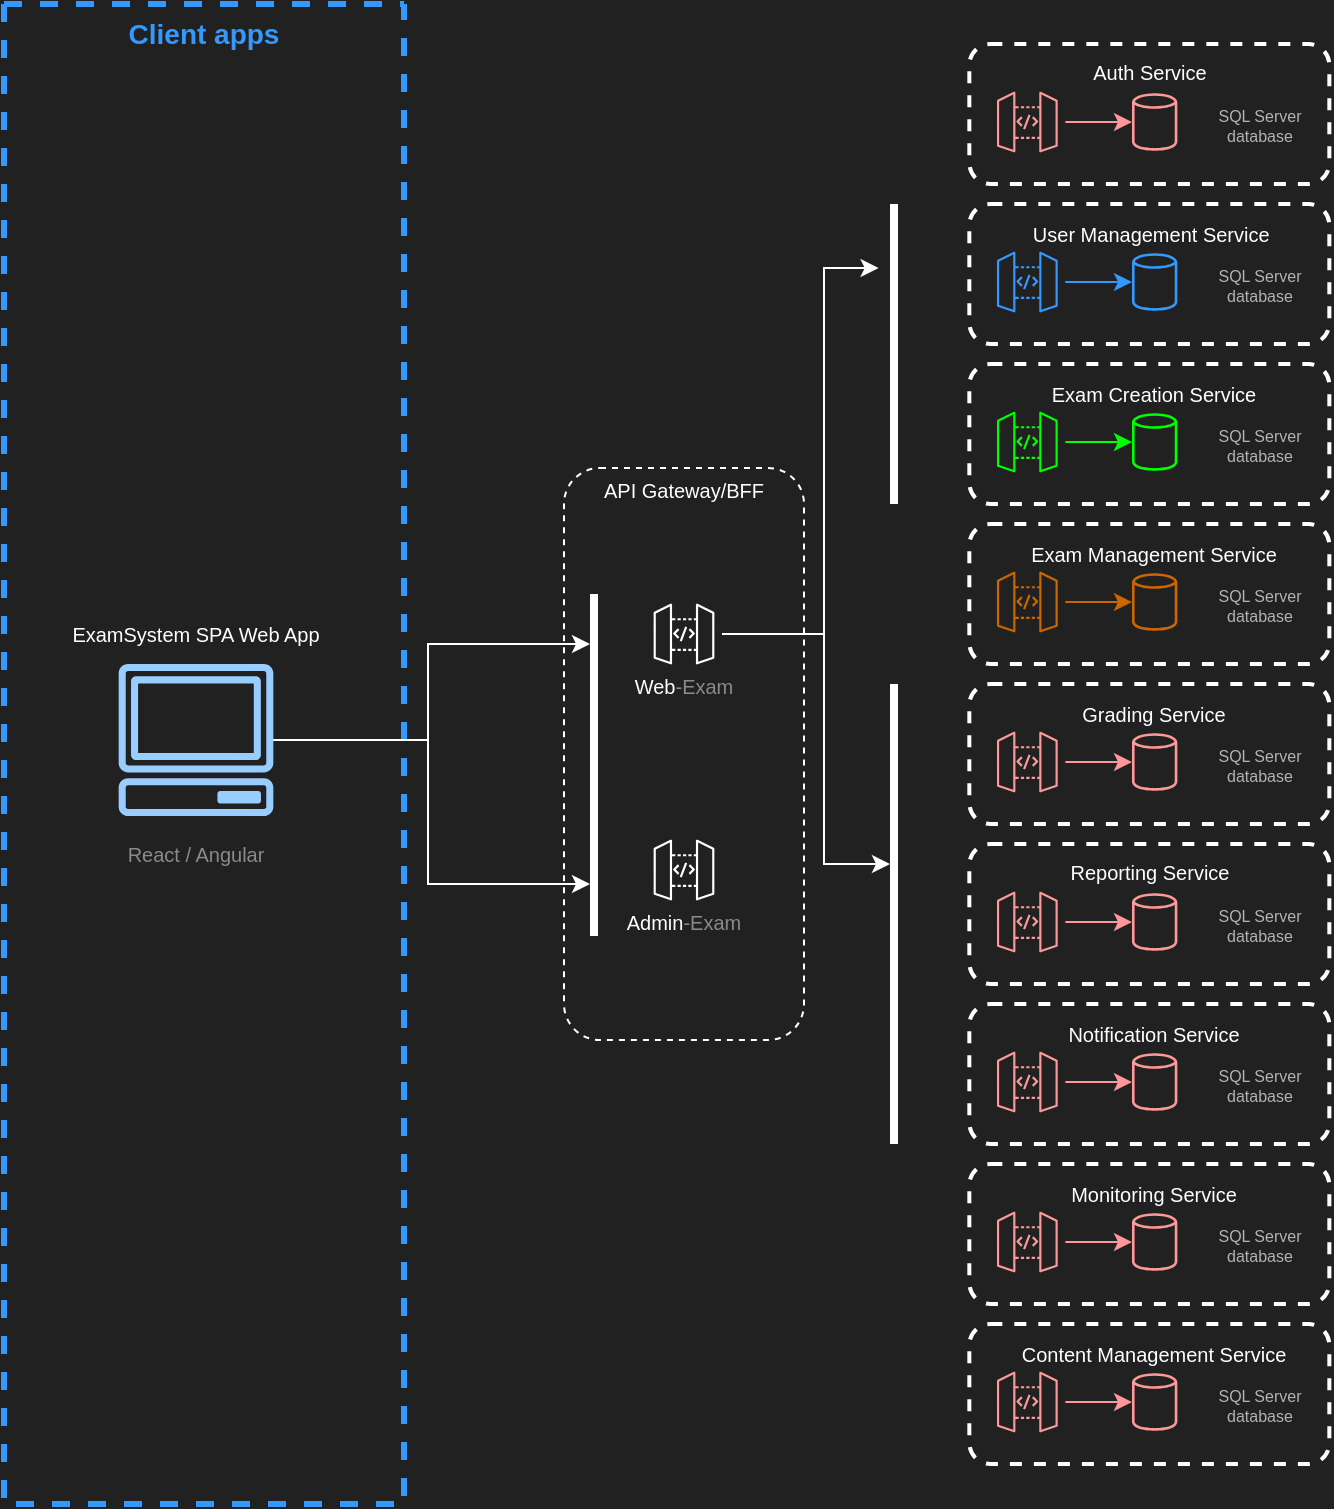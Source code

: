 <mxfile version="24.7.16">
  <diagram name="Página-1" id="XeOe8NWcu0kiPKFnsV3s">
    <mxGraphModel dx="819" dy="1591" grid="1" gridSize="10" guides="1" tooltips="1" connect="1" arrows="1" fold="1" page="1" pageScale="1" pageWidth="827" pageHeight="1169" background="#212121" math="0" shadow="0">
      <root>
        <mxCell id="0" />
        <mxCell id="1" parent="0" />
        <mxCell id="Vj6AmxVf0trEwSzTgeyn-104" value="" style="rounded=1;whiteSpace=wrap;html=1;fillColor=none;strokeColor=#FFFFFF;dashed=1;" vertex="1" parent="1">
          <mxGeometry x="310" y="92" width="120" height="286" as="geometry" />
        </mxCell>
        <mxCell id="Vj6AmxVf0trEwSzTgeyn-60" value="" style="rounded=1;whiteSpace=wrap;html=1;fillColor=none;strokeWidth=2;strokeColor=#FFFFFF;dashed=1;" vertex="1" parent="1">
          <mxGeometry x="512.67" y="120" width="180" height="70" as="geometry" />
        </mxCell>
        <mxCell id="Vj6AmxVf0trEwSzTgeyn-54" value="" style="rounded=1;whiteSpace=wrap;html=1;fillColor=none;strokeWidth=2;strokeColor=#FFFFFF;dashed=1;" vertex="1" parent="1">
          <mxGeometry x="512.67" y="40" width="180" height="70" as="geometry" />
        </mxCell>
        <mxCell id="Vj6AmxVf0trEwSzTgeyn-48" value="" style="rounded=1;whiteSpace=wrap;html=1;fillColor=none;strokeWidth=2;strokeColor=#FFFFFF;dashed=1;" vertex="1" parent="1">
          <mxGeometry x="512.67" y="-40" width="180" height="70" as="geometry" />
        </mxCell>
        <mxCell id="Vj6AmxVf0trEwSzTgeyn-4" value="" style="swimlane;startSize=0;strokeColor=#3399FF;strokeWidth=3;dashed=1;" vertex="1" parent="1">
          <mxGeometry x="30" y="-140" width="200" height="750" as="geometry" />
        </mxCell>
        <mxCell id="Vj6AmxVf0trEwSzTgeyn-5" value="&lt;b&gt;&lt;font color=&quot;#3399ff&quot; style=&quot;font-size: 14px;&quot;&gt;Client apps&lt;/font&gt;&lt;/b&gt;" style="text;strokeColor=none;align=center;fillColor=none;html=1;verticalAlign=middle;whiteSpace=wrap;rounded=0;" vertex="1" parent="Vj6AmxVf0trEwSzTgeyn-4">
          <mxGeometry x="60" width="80" height="30" as="geometry" />
        </mxCell>
        <mxCell id="Vj6AmxVf0trEwSzTgeyn-7" value="" style="shape=image;verticalLabelPosition=bottom;labelBackgroundColor=default;verticalAlign=top;aspect=fixed;imageAspect=0;image=https://www.htmlecsspro.com/uploads/images/2018/03/formulario-de-login-e-cadastro-com-html5-e-css3-1522145690.png;" vertex="1" parent="Vj6AmxVf0trEwSzTgeyn-4">
          <mxGeometry x="65" y="340" width="64" height="40" as="geometry" />
        </mxCell>
        <mxCell id="Vj6AmxVf0trEwSzTgeyn-8" value="&lt;font color=&quot;#8a8a8a&quot; style=&quot;font-size: 10px;&quot;&gt;React / Angular&lt;/font&gt;" style="text;strokeColor=none;align=center;fillColor=none;html=1;verticalAlign=middle;whiteSpace=wrap;rounded=0;" vertex="1" parent="Vj6AmxVf0trEwSzTgeyn-4">
          <mxGeometry x="55" y="410" width="82" height="30" as="geometry" />
        </mxCell>
        <mxCell id="Vj6AmxVf0trEwSzTgeyn-9" value="&lt;font color=&quot;#ffffff&quot;&gt;&lt;span style=&quot;font-size: 10px;&quot;&gt;ExamSystem SPA Web App&lt;/span&gt;&lt;/font&gt;" style="text;strokeColor=none;align=center;fillColor=none;html=1;verticalAlign=middle;whiteSpace=wrap;rounded=0;" vertex="1" parent="Vj6AmxVf0trEwSzTgeyn-4">
          <mxGeometry x="30" y="300" width="132" height="30" as="geometry" />
        </mxCell>
        <mxCell id="Vj6AmxVf0trEwSzTgeyn-11" value="" style="sketch=0;outlineConnect=0;fontColor=#232F3E;gradientColor=none;fillColor=#99CCFF;strokeColor=none;dashed=0;verticalLabelPosition=bottom;verticalAlign=top;align=center;html=1;fontSize=12;fontStyle=0;aspect=fixed;pointerEvents=1;shape=mxgraph.aws4.client;" vertex="1" parent="Vj6AmxVf0trEwSzTgeyn-4">
          <mxGeometry x="57" y="330" width="78" height="76" as="geometry" />
        </mxCell>
        <mxCell id="Vj6AmxVf0trEwSzTgeyn-110" style="edgeStyle=orthogonalEdgeStyle;rounded=0;orthogonalLoop=1;jettySize=auto;html=1;strokeColor=#FFFFFF;" edge="1" parent="1" source="Vj6AmxVf0trEwSzTgeyn-12" target="Vj6AmxVf0trEwSzTgeyn-109">
          <mxGeometry relative="1" as="geometry">
            <Array as="points">
              <mxPoint x="440" y="175" />
              <mxPoint x="440" y="290" />
            </Array>
          </mxGeometry>
        </mxCell>
        <mxCell id="Vj6AmxVf0trEwSzTgeyn-111" style="edgeStyle=orthogonalEdgeStyle;rounded=0;orthogonalLoop=1;jettySize=auto;html=1;exitX=1;exitY=0.5;exitDx=0;exitDy=0;exitPerimeter=0;strokeColor=#FFFFFF;" edge="1" parent="1" source="Vj6AmxVf0trEwSzTgeyn-12">
          <mxGeometry relative="1" as="geometry">
            <mxPoint x="380" y="57" as="sourcePoint" />
            <mxPoint x="467.31" y="-8" as="targetPoint" />
            <Array as="points">
              <mxPoint x="440" y="175" />
              <mxPoint x="440" y="-8" />
            </Array>
          </mxGeometry>
        </mxCell>
        <mxCell id="Vj6AmxVf0trEwSzTgeyn-12" value="" style="sketch=0;points=[[0,0,0],[0.25,0,0],[0.5,0,0],[0.75,0,0],[1,0,0],[0,1,0],[0.25,1,0],[0.5,1,0],[0.75,1,0],[1,1,0],[0,0.25,0],[0,0.5,0],[0,0.75,0],[1,0.25,0],[1,0.5,0],[1,0.75,0]];outlineConnect=0;fontColor=#232F3E;fillColor=none;strokeColor=#ffffff;dashed=0;verticalLabelPosition=bottom;verticalAlign=top;align=center;html=1;fontSize=12;fontStyle=0;aspect=fixed;shape=mxgraph.aws4.resourceIcon;resIcon=mxgraph.aws4.api_gateway;" vertex="1" parent="1">
          <mxGeometry x="351" y="156" width="38" height="38" as="geometry" />
        </mxCell>
        <mxCell id="Vj6AmxVf0trEwSzTgeyn-13" value="&lt;font color=&quot;#ffffff&quot; style=&quot;font-size: 10px;&quot;&gt;API Gateway/BFF&lt;/font&gt;" style="text;strokeColor=none;align=center;fillColor=none;html=1;verticalAlign=middle;whiteSpace=wrap;rounded=0;" vertex="1" parent="1">
          <mxGeometry x="325" y="88" width="90" height="30" as="geometry" />
        </mxCell>
        <mxCell id="Vj6AmxVf0trEwSzTgeyn-41" value="" style="edgeStyle=orthogonalEdgeStyle;rounded=0;orthogonalLoop=1;jettySize=auto;html=1;strokeColor=#FF9999;" edge="1" parent="1" source="Vj6AmxVf0trEwSzTgeyn-19" target="Vj6AmxVf0trEwSzTgeyn-40">
          <mxGeometry relative="1" as="geometry" />
        </mxCell>
        <mxCell id="Vj6AmxVf0trEwSzTgeyn-19" value="" style="sketch=0;points=[[0,0,0],[0.25,0,0],[0.5,0,0],[0.75,0,0],[1,0,0],[0,1,0],[0.25,1,0],[0.5,1,0],[0.75,1,0],[1,1,0],[0,0.25,0],[0,0.5,0],[0,0.75,0],[1,0.25,0],[1,0.5,0],[1,0.75,0]];outlineConnect=0;fontColor=#232F3E;fillColor=none;strokeColor=#FF9999;dashed=0;verticalLabelPosition=bottom;verticalAlign=top;align=center;html=1;fontSize=12;fontStyle=0;aspect=fixed;shape=mxgraph.aws4.resourceIcon;resIcon=mxgraph.aws4.api_gateway;" vertex="1" parent="1">
          <mxGeometry x="522.67" y="-100" width="38" height="38" as="geometry" />
        </mxCell>
        <mxCell id="Vj6AmxVf0trEwSzTgeyn-39" value="" style="rounded=1;whiteSpace=wrap;html=1;fillColor=none;strokeWidth=2;strokeColor=#FFFFFF;dashed=1;" vertex="1" parent="1">
          <mxGeometry x="512.67" y="-120" width="180" height="70" as="geometry" />
        </mxCell>
        <mxCell id="Vj6AmxVf0trEwSzTgeyn-40" value="" style="sketch=0;outlineConnect=0;fontColor=#232F3E;gradientColor=none;fillColor=#FF9999;strokeColor=none;dashed=0;verticalLabelPosition=bottom;verticalAlign=top;align=center;html=1;fontSize=12;fontStyle=0;aspect=fixed;pointerEvents=1;shape=mxgraph.aws4.generic_database;" vertex="1" parent="1">
          <mxGeometry x="593.99" y="-96" width="22.69" height="30" as="geometry" />
        </mxCell>
        <mxCell id="Vj6AmxVf0trEwSzTgeyn-42" value="&lt;font color=&quot;#b3b3b3&quot; style=&quot;font-size: 8px;&quot;&gt;SQL Server&lt;/font&gt;&lt;div style=&quot;font-size: 8px;&quot;&gt;&lt;font color=&quot;#b3b3b3&quot; style=&quot;font-size: 8px;&quot;&gt;database&lt;/font&gt;&lt;/div&gt;" style="text;strokeColor=none;align=center;fillColor=none;html=1;verticalAlign=middle;whiteSpace=wrap;rounded=0;" vertex="1" parent="1">
          <mxGeometry x="632.67" y="-88" width="49.5" height="14" as="geometry" />
        </mxCell>
        <mxCell id="Vj6AmxVf0trEwSzTgeyn-43" value="&lt;font color=&quot;#ffffff&quot; style=&quot;font-size: 10px;&quot;&gt;Auth Service&lt;/font&gt;" style="text;strokeColor=none;align=center;fillColor=none;html=1;verticalAlign=middle;whiteSpace=wrap;rounded=0;" vertex="1" parent="1">
          <mxGeometry x="517.67" y="-116" width="170" height="20" as="geometry" />
        </mxCell>
        <mxCell id="Vj6AmxVf0trEwSzTgeyn-46" value="" style="edgeStyle=orthogonalEdgeStyle;rounded=0;orthogonalLoop=1;jettySize=auto;html=1;strokeColor=#3399FF;" edge="1" parent="1" source="Vj6AmxVf0trEwSzTgeyn-47" target="Vj6AmxVf0trEwSzTgeyn-49">
          <mxGeometry relative="1" as="geometry" />
        </mxCell>
        <mxCell id="Vj6AmxVf0trEwSzTgeyn-47" value="" style="sketch=0;points=[[0,0,0],[0.25,0,0],[0.5,0,0],[0.75,0,0],[1,0,0],[0,1,0],[0.25,1,0],[0.5,1,0],[0.75,1,0],[1,1,0],[0,0.25,0],[0,0.5,0],[0,0.75,0],[1,0.25,0],[1,0.5,0],[1,0.75,0]];outlineConnect=0;fontColor=#232F3E;fillColor=none;strokeColor=#3399FF;dashed=0;verticalLabelPosition=bottom;verticalAlign=top;align=center;html=1;fontSize=12;fontStyle=0;aspect=fixed;shape=mxgraph.aws4.resourceIcon;resIcon=mxgraph.aws4.api_gateway;" vertex="1" parent="1">
          <mxGeometry x="522.67" y="-20" width="38" height="38" as="geometry" />
        </mxCell>
        <mxCell id="Vj6AmxVf0trEwSzTgeyn-49" value="" style="sketch=0;outlineConnect=0;fontColor=#232F3E;gradientColor=none;fillColor=#3399FF;strokeColor=#3399FF;dashed=0;verticalLabelPosition=bottom;verticalAlign=top;align=center;html=1;fontSize=12;fontStyle=0;aspect=fixed;pointerEvents=1;shape=mxgraph.aws4.generic_database;" vertex="1" parent="1">
          <mxGeometry x="593.99" y="-16" width="22.69" height="30" as="geometry" />
        </mxCell>
        <mxCell id="Vj6AmxVf0trEwSzTgeyn-50" value="&lt;font color=&quot;#b3b3b3&quot; style=&quot;font-size: 8px;&quot;&gt;SQL Server&lt;/font&gt;&lt;div style=&quot;font-size: 8px;&quot;&gt;&lt;font color=&quot;#b3b3b3&quot; style=&quot;font-size: 8px;&quot;&gt;database&lt;/font&gt;&lt;/div&gt;" style="text;strokeColor=none;align=center;fillColor=none;html=1;verticalAlign=middle;whiteSpace=wrap;rounded=0;" vertex="1" parent="1">
          <mxGeometry x="632.67" y="-8" width="49.5" height="14" as="geometry" />
        </mxCell>
        <mxCell id="Vj6AmxVf0trEwSzTgeyn-51" value="&lt;font color=&quot;#ffffff&quot; style=&quot;font-size: 10px;&quot;&gt;User Management Service&amp;nbsp;&lt;/font&gt;" style="text;strokeColor=none;align=center;fillColor=none;html=1;verticalAlign=middle;whiteSpace=wrap;rounded=0;" vertex="1" parent="1">
          <mxGeometry x="520.34" y="-40" width="170" height="30" as="geometry" />
        </mxCell>
        <mxCell id="Vj6AmxVf0trEwSzTgeyn-52" value="" style="edgeStyle=orthogonalEdgeStyle;rounded=0;orthogonalLoop=1;jettySize=auto;html=1;strokeColor=#00FF00;" edge="1" parent="1" source="Vj6AmxVf0trEwSzTgeyn-53" target="Vj6AmxVf0trEwSzTgeyn-55">
          <mxGeometry relative="1" as="geometry" />
        </mxCell>
        <mxCell id="Vj6AmxVf0trEwSzTgeyn-53" value="" style="sketch=0;points=[[0,0,0],[0.25,0,0],[0.5,0,0],[0.75,0,0],[1,0,0],[0,1,0],[0.25,1,0],[0.5,1,0],[0.75,1,0],[1,1,0],[0,0.25,0],[0,0.5,0],[0,0.75,0],[1,0.25,0],[1,0.5,0],[1,0.75,0]];outlineConnect=0;fontColor=#232F3E;fillColor=none;strokeColor=#00FF00;dashed=0;verticalLabelPosition=bottom;verticalAlign=top;align=center;html=1;fontSize=12;fontStyle=0;aspect=fixed;shape=mxgraph.aws4.resourceIcon;resIcon=mxgraph.aws4.api_gateway;" vertex="1" parent="1">
          <mxGeometry x="522.67" y="60" width="38" height="38" as="geometry" />
        </mxCell>
        <mxCell id="Vj6AmxVf0trEwSzTgeyn-55" value="" style="sketch=0;outlineConnect=0;fontColor=#232F3E;gradientColor=none;fillColor=#00FF00;strokeColor=#00FF00;dashed=0;verticalLabelPosition=bottom;verticalAlign=top;align=center;html=1;fontSize=12;fontStyle=0;aspect=fixed;pointerEvents=1;shape=mxgraph.aws4.generic_database;" vertex="1" parent="1">
          <mxGeometry x="593.99" y="64" width="22.69" height="30" as="geometry" />
        </mxCell>
        <mxCell id="Vj6AmxVf0trEwSzTgeyn-56" value="&lt;font color=&quot;#b3b3b3&quot; style=&quot;font-size: 8px;&quot;&gt;SQL Server&lt;/font&gt;&lt;div style=&quot;font-size: 8px;&quot;&gt;&lt;font color=&quot;#b3b3b3&quot; style=&quot;font-size: 8px;&quot;&gt;database&lt;/font&gt;&lt;/div&gt;" style="text;strokeColor=none;align=center;fillColor=none;html=1;verticalAlign=middle;whiteSpace=wrap;rounded=0;" vertex="1" parent="1">
          <mxGeometry x="632.67" y="72" width="49.5" height="14" as="geometry" />
        </mxCell>
        <mxCell id="Vj6AmxVf0trEwSzTgeyn-57" value="&lt;font color=&quot;#ffffff&quot;&gt;&lt;span style=&quot;font-size: 10px;&quot;&gt;Exam Creation Service&lt;/span&gt;&lt;/font&gt;" style="text;strokeColor=none;align=center;fillColor=none;html=1;verticalAlign=middle;whiteSpace=wrap;rounded=0;" vertex="1" parent="1">
          <mxGeometry x="520.34" y="40" width="170" height="30" as="geometry" />
        </mxCell>
        <mxCell id="Vj6AmxVf0trEwSzTgeyn-58" value="" style="edgeStyle=orthogonalEdgeStyle;rounded=0;orthogonalLoop=1;jettySize=auto;html=1;strokeColor=#CC6600;" edge="1" parent="1" source="Vj6AmxVf0trEwSzTgeyn-59" target="Vj6AmxVf0trEwSzTgeyn-61">
          <mxGeometry relative="1" as="geometry" />
        </mxCell>
        <mxCell id="Vj6AmxVf0trEwSzTgeyn-59" value="" style="sketch=0;points=[[0,0,0],[0.25,0,0],[0.5,0,0],[0.75,0,0],[1,0,0],[0,1,0],[0.25,1,0],[0.5,1,0],[0.75,1,0],[1,1,0],[0,0.25,0],[0,0.5,0],[0,0.75,0],[1,0.25,0],[1,0.5,0],[1,0.75,0]];outlineConnect=0;fontColor=#232F3E;fillColor=none;strokeColor=#CC6600;dashed=0;verticalLabelPosition=bottom;verticalAlign=top;align=center;html=1;fontSize=12;fontStyle=0;aspect=fixed;shape=mxgraph.aws4.resourceIcon;resIcon=mxgraph.aws4.api_gateway;" vertex="1" parent="1">
          <mxGeometry x="522.67" y="140" width="38" height="38" as="geometry" />
        </mxCell>
        <mxCell id="Vj6AmxVf0trEwSzTgeyn-61" value="" style="sketch=0;outlineConnect=0;fontColor=#232F3E;gradientColor=none;fillColor=#CC6600;strokeColor=#9933FF;dashed=0;verticalLabelPosition=bottom;verticalAlign=top;align=center;html=1;fontSize=12;fontStyle=0;aspect=fixed;pointerEvents=1;shape=mxgraph.aws4.generic_database;" vertex="1" parent="1">
          <mxGeometry x="593.99" y="144" width="22.69" height="30" as="geometry" />
        </mxCell>
        <mxCell id="Vj6AmxVf0trEwSzTgeyn-62" value="&lt;font color=&quot;#b3b3b3&quot; style=&quot;font-size: 8px;&quot;&gt;SQL Server&lt;/font&gt;&lt;div style=&quot;font-size: 8px;&quot;&gt;&lt;font color=&quot;#b3b3b3&quot; style=&quot;font-size: 8px;&quot;&gt;database&lt;/font&gt;&lt;/div&gt;" style="text;strokeColor=none;align=center;fillColor=none;html=1;verticalAlign=middle;whiteSpace=wrap;rounded=0;" vertex="1" parent="1">
          <mxGeometry x="632.67" y="152" width="49.5" height="14" as="geometry" />
        </mxCell>
        <mxCell id="Vj6AmxVf0trEwSzTgeyn-63" value="&lt;font color=&quot;#ffffff&quot;&gt;&lt;span style=&quot;font-size: 10px;&quot;&gt;Exam Management Service&lt;/span&gt;&lt;/font&gt;" style="text;strokeColor=none;align=center;fillColor=none;html=1;verticalAlign=middle;whiteSpace=wrap;rounded=0;" vertex="1" parent="1">
          <mxGeometry x="520.34" y="120" width="170" height="30" as="geometry" />
        </mxCell>
        <mxCell id="Vj6AmxVf0trEwSzTgeyn-64" value="" style="edgeStyle=orthogonalEdgeStyle;rounded=0;orthogonalLoop=1;jettySize=auto;html=1;strokeColor=#FF9999;" edge="1" parent="1" source="Vj6AmxVf0trEwSzTgeyn-65" target="Vj6AmxVf0trEwSzTgeyn-67">
          <mxGeometry relative="1" as="geometry" />
        </mxCell>
        <mxCell id="Vj6AmxVf0trEwSzTgeyn-65" value="" style="sketch=0;points=[[0,0,0],[0.25,0,0],[0.5,0,0],[0.75,0,0],[1,0,0],[0,1,0],[0.25,1,0],[0.5,1,0],[0.75,1,0],[1,1,0],[0,0.25,0],[0,0.5,0],[0,0.75,0],[1,0.25,0],[1,0.5,0],[1,0.75,0]];outlineConnect=0;fontColor=#232F3E;fillColor=none;strokeColor=#FF9999;dashed=0;verticalLabelPosition=bottom;verticalAlign=top;align=center;html=1;fontSize=12;fontStyle=0;aspect=fixed;shape=mxgraph.aws4.resourceIcon;resIcon=mxgraph.aws4.api_gateway;" vertex="1" parent="1">
          <mxGeometry x="522.67" y="220" width="38" height="38" as="geometry" />
        </mxCell>
        <mxCell id="Vj6AmxVf0trEwSzTgeyn-66" value="" style="rounded=1;whiteSpace=wrap;html=1;fillColor=none;strokeWidth=2;strokeColor=#FFFFFF;dashed=1;" vertex="1" parent="1">
          <mxGeometry x="512.67" y="200" width="180" height="70" as="geometry" />
        </mxCell>
        <mxCell id="Vj6AmxVf0trEwSzTgeyn-67" value="" style="sketch=0;outlineConnect=0;fontColor=#232F3E;gradientColor=none;fillColor=#FF9999;strokeColor=none;dashed=0;verticalLabelPosition=bottom;verticalAlign=top;align=center;html=1;fontSize=12;fontStyle=0;aspect=fixed;pointerEvents=1;shape=mxgraph.aws4.generic_database;" vertex="1" parent="1">
          <mxGeometry x="593.99" y="224" width="22.69" height="30" as="geometry" />
        </mxCell>
        <mxCell id="Vj6AmxVf0trEwSzTgeyn-68" value="&lt;font color=&quot;#b3b3b3&quot; style=&quot;font-size: 8px;&quot;&gt;SQL Server&lt;/font&gt;&lt;div style=&quot;font-size: 8px;&quot;&gt;&lt;font color=&quot;#b3b3b3&quot; style=&quot;font-size: 8px;&quot;&gt;database&lt;/font&gt;&lt;/div&gt;" style="text;strokeColor=none;align=center;fillColor=none;html=1;verticalAlign=middle;whiteSpace=wrap;rounded=0;" vertex="1" parent="1">
          <mxGeometry x="632.67" y="232" width="49.5" height="14" as="geometry" />
        </mxCell>
        <mxCell id="Vj6AmxVf0trEwSzTgeyn-69" value="&lt;font color=&quot;#ffffff&quot;&gt;&lt;span style=&quot;font-size: 10px;&quot;&gt;Grading Service&lt;/span&gt;&lt;/font&gt;" style="text;strokeColor=none;align=center;fillColor=none;html=1;verticalAlign=middle;whiteSpace=wrap;rounded=0;" vertex="1" parent="1">
          <mxGeometry x="520.34" y="200" width="170" height="30" as="geometry" />
        </mxCell>
        <mxCell id="Vj6AmxVf0trEwSzTgeyn-70" value="" style="edgeStyle=orthogonalEdgeStyle;rounded=0;orthogonalLoop=1;jettySize=auto;html=1;strokeColor=#FF9999;" edge="1" parent="1" source="Vj6AmxVf0trEwSzTgeyn-71" target="Vj6AmxVf0trEwSzTgeyn-73">
          <mxGeometry relative="1" as="geometry" />
        </mxCell>
        <mxCell id="Vj6AmxVf0trEwSzTgeyn-71" value="" style="sketch=0;points=[[0,0,0],[0.25,0,0],[0.5,0,0],[0.75,0,0],[1,0,0],[0,1,0],[0.25,1,0],[0.5,1,0],[0.75,1,0],[1,1,0],[0,0.25,0],[0,0.5,0],[0,0.75,0],[1,0.25,0],[1,0.5,0],[1,0.75,0]];outlineConnect=0;fontColor=#232F3E;fillColor=none;strokeColor=#FF9999;dashed=0;verticalLabelPosition=bottom;verticalAlign=top;align=center;html=1;fontSize=12;fontStyle=0;aspect=fixed;shape=mxgraph.aws4.resourceIcon;resIcon=mxgraph.aws4.api_gateway;" vertex="1" parent="1">
          <mxGeometry x="522.67" y="300" width="38" height="38" as="geometry" />
        </mxCell>
        <mxCell id="Vj6AmxVf0trEwSzTgeyn-72" value="" style="rounded=1;whiteSpace=wrap;html=1;fillColor=none;strokeWidth=2;strokeColor=#FFFFFF;dashed=1;" vertex="1" parent="1">
          <mxGeometry x="512.67" y="280" width="180" height="70" as="geometry" />
        </mxCell>
        <mxCell id="Vj6AmxVf0trEwSzTgeyn-73" value="" style="sketch=0;outlineConnect=0;fontColor=#232F3E;gradientColor=none;fillColor=#FF9999;strokeColor=none;dashed=0;verticalLabelPosition=bottom;verticalAlign=top;align=center;html=1;fontSize=12;fontStyle=0;aspect=fixed;pointerEvents=1;shape=mxgraph.aws4.generic_database;" vertex="1" parent="1">
          <mxGeometry x="593.99" y="304" width="22.69" height="30" as="geometry" />
        </mxCell>
        <mxCell id="Vj6AmxVf0trEwSzTgeyn-74" value="&lt;font color=&quot;#b3b3b3&quot; style=&quot;font-size: 8px;&quot;&gt;SQL Server&lt;/font&gt;&lt;div style=&quot;font-size: 8px;&quot;&gt;&lt;font color=&quot;#b3b3b3&quot; style=&quot;font-size: 8px;&quot;&gt;database&lt;/font&gt;&lt;/div&gt;" style="text;strokeColor=none;align=center;fillColor=none;html=1;verticalAlign=middle;whiteSpace=wrap;rounded=0;" vertex="1" parent="1">
          <mxGeometry x="632.67" y="312" width="49.5" height="14" as="geometry" />
        </mxCell>
        <mxCell id="Vj6AmxVf0trEwSzTgeyn-75" value="&lt;font color=&quot;#ffffff&quot; style=&quot;font-size: 10px;&quot;&gt;Reporting Service&lt;/font&gt;" style="text;strokeColor=none;align=center;fillColor=none;html=1;verticalAlign=middle;whiteSpace=wrap;rounded=0;" vertex="1" parent="1">
          <mxGeometry x="517.67" y="284" width="170" height="20" as="geometry" />
        </mxCell>
        <mxCell id="Vj6AmxVf0trEwSzTgeyn-76" value="" style="edgeStyle=orthogonalEdgeStyle;rounded=0;orthogonalLoop=1;jettySize=auto;html=1;strokeColor=#FF9999;" edge="1" parent="1" source="Vj6AmxVf0trEwSzTgeyn-77" target="Vj6AmxVf0trEwSzTgeyn-79">
          <mxGeometry relative="1" as="geometry" />
        </mxCell>
        <mxCell id="Vj6AmxVf0trEwSzTgeyn-77" value="" style="sketch=0;points=[[0,0,0],[0.25,0,0],[0.5,0,0],[0.75,0,0],[1,0,0],[0,1,0],[0.25,1,0],[0.5,1,0],[0.75,1,0],[1,1,0],[0,0.25,0],[0,0.5,0],[0,0.75,0],[1,0.25,0],[1,0.5,0],[1,0.75,0]];outlineConnect=0;fontColor=#232F3E;fillColor=none;strokeColor=#FF9999;dashed=0;verticalLabelPosition=bottom;verticalAlign=top;align=center;html=1;fontSize=12;fontStyle=0;aspect=fixed;shape=mxgraph.aws4.resourceIcon;resIcon=mxgraph.aws4.api_gateway;" vertex="1" parent="1">
          <mxGeometry x="522.67" y="380" width="38" height="38" as="geometry" />
        </mxCell>
        <mxCell id="Vj6AmxVf0trEwSzTgeyn-78" value="" style="rounded=1;whiteSpace=wrap;html=1;fillColor=none;strokeWidth=2;strokeColor=#FFFFFF;dashed=1;" vertex="1" parent="1">
          <mxGeometry x="512.67" y="360" width="180" height="70" as="geometry" />
        </mxCell>
        <mxCell id="Vj6AmxVf0trEwSzTgeyn-79" value="" style="sketch=0;outlineConnect=0;fontColor=#232F3E;gradientColor=none;fillColor=#FF9999;strokeColor=none;dashed=0;verticalLabelPosition=bottom;verticalAlign=top;align=center;html=1;fontSize=12;fontStyle=0;aspect=fixed;pointerEvents=1;shape=mxgraph.aws4.generic_database;" vertex="1" parent="1">
          <mxGeometry x="593.99" y="384" width="22.69" height="30" as="geometry" />
        </mxCell>
        <mxCell id="Vj6AmxVf0trEwSzTgeyn-80" value="&lt;font color=&quot;#b3b3b3&quot; style=&quot;font-size: 8px;&quot;&gt;SQL Server&lt;/font&gt;&lt;div style=&quot;font-size: 8px;&quot;&gt;&lt;font color=&quot;#b3b3b3&quot; style=&quot;font-size: 8px;&quot;&gt;database&lt;/font&gt;&lt;/div&gt;" style="text;strokeColor=none;align=center;fillColor=none;html=1;verticalAlign=middle;whiteSpace=wrap;rounded=0;" vertex="1" parent="1">
          <mxGeometry x="632.67" y="392" width="49.5" height="14" as="geometry" />
        </mxCell>
        <mxCell id="Vj6AmxVf0trEwSzTgeyn-81" value="&lt;font color=&quot;#ffffff&quot; style=&quot;font-size: 10px;&quot;&gt;Notification Service&lt;/font&gt;" style="text;strokeColor=none;align=center;fillColor=none;html=1;verticalAlign=middle;whiteSpace=wrap;rounded=0;" vertex="1" parent="1">
          <mxGeometry x="520.34" y="360" width="170" height="30" as="geometry" />
        </mxCell>
        <mxCell id="Vj6AmxVf0trEwSzTgeyn-82" value="" style="edgeStyle=orthogonalEdgeStyle;rounded=0;orthogonalLoop=1;jettySize=auto;html=1;strokeColor=#FF9999;" edge="1" parent="1" source="Vj6AmxVf0trEwSzTgeyn-83" target="Vj6AmxVf0trEwSzTgeyn-85">
          <mxGeometry relative="1" as="geometry" />
        </mxCell>
        <mxCell id="Vj6AmxVf0trEwSzTgeyn-83" value="" style="sketch=0;points=[[0,0,0],[0.25,0,0],[0.5,0,0],[0.75,0,0],[1,0,0],[0,1,0],[0.25,1,0],[0.5,1,0],[0.75,1,0],[1,1,0],[0,0.25,0],[0,0.5,0],[0,0.75,0],[1,0.25,0],[1,0.5,0],[1,0.75,0]];outlineConnect=0;fontColor=#232F3E;fillColor=none;strokeColor=#FF9999;dashed=0;verticalLabelPosition=bottom;verticalAlign=top;align=center;html=1;fontSize=12;fontStyle=0;aspect=fixed;shape=mxgraph.aws4.resourceIcon;resIcon=mxgraph.aws4.api_gateway;" vertex="1" parent="1">
          <mxGeometry x="522.67" y="460" width="38" height="38" as="geometry" />
        </mxCell>
        <mxCell id="Vj6AmxVf0trEwSzTgeyn-84" value="" style="rounded=1;whiteSpace=wrap;html=1;fillColor=none;strokeWidth=2;strokeColor=#FFFFFF;dashed=1;" vertex="1" parent="1">
          <mxGeometry x="512.67" y="440" width="180" height="70" as="geometry" />
        </mxCell>
        <mxCell id="Vj6AmxVf0trEwSzTgeyn-85" value="" style="sketch=0;outlineConnect=0;fontColor=#232F3E;gradientColor=none;fillColor=#FF9999;strokeColor=none;dashed=0;verticalLabelPosition=bottom;verticalAlign=top;align=center;html=1;fontSize=12;fontStyle=0;aspect=fixed;pointerEvents=1;shape=mxgraph.aws4.generic_database;" vertex="1" parent="1">
          <mxGeometry x="593.99" y="464" width="22.69" height="30" as="geometry" />
        </mxCell>
        <mxCell id="Vj6AmxVf0trEwSzTgeyn-86" value="&lt;font color=&quot;#b3b3b3&quot; style=&quot;font-size: 8px;&quot;&gt;SQL Server&lt;/font&gt;&lt;div style=&quot;font-size: 8px;&quot;&gt;&lt;font color=&quot;#b3b3b3&quot; style=&quot;font-size: 8px;&quot;&gt;database&lt;/font&gt;&lt;/div&gt;" style="text;strokeColor=none;align=center;fillColor=none;html=1;verticalAlign=middle;whiteSpace=wrap;rounded=0;" vertex="1" parent="1">
          <mxGeometry x="632.67" y="472" width="49.5" height="14" as="geometry" />
        </mxCell>
        <mxCell id="Vj6AmxVf0trEwSzTgeyn-87" value="&lt;font color=&quot;#ffffff&quot;&gt;&lt;span style=&quot;font-size: 10px;&quot;&gt;Monitoring Service&lt;/span&gt;&lt;/font&gt;" style="text;strokeColor=none;align=center;fillColor=none;html=1;verticalAlign=middle;whiteSpace=wrap;rounded=0;" vertex="1" parent="1">
          <mxGeometry x="520.34" y="440" width="170" height="30" as="geometry" />
        </mxCell>
        <mxCell id="Vj6AmxVf0trEwSzTgeyn-88" value="" style="edgeStyle=orthogonalEdgeStyle;rounded=0;orthogonalLoop=1;jettySize=auto;html=1;strokeColor=#FF9999;" edge="1" parent="1" source="Vj6AmxVf0trEwSzTgeyn-89" target="Vj6AmxVf0trEwSzTgeyn-91">
          <mxGeometry relative="1" as="geometry" />
        </mxCell>
        <mxCell id="Vj6AmxVf0trEwSzTgeyn-89" value="" style="sketch=0;points=[[0,0,0],[0.25,0,0],[0.5,0,0],[0.75,0,0],[1,0,0],[0,1,0],[0.25,1,0],[0.5,1,0],[0.75,1,0],[1,1,0],[0,0.25,0],[0,0.5,0],[0,0.75,0],[1,0.25,0],[1,0.5,0],[1,0.75,0]];outlineConnect=0;fontColor=#232F3E;fillColor=none;strokeColor=#FF9999;dashed=0;verticalLabelPosition=bottom;verticalAlign=top;align=center;html=1;fontSize=12;fontStyle=0;aspect=fixed;shape=mxgraph.aws4.resourceIcon;resIcon=mxgraph.aws4.api_gateway;" vertex="1" parent="1">
          <mxGeometry x="522.67" y="540" width="38" height="38" as="geometry" />
        </mxCell>
        <mxCell id="Vj6AmxVf0trEwSzTgeyn-90" value="" style="rounded=1;whiteSpace=wrap;html=1;fillColor=none;strokeWidth=2;strokeColor=#FFFFFF;dashed=1;" vertex="1" parent="1">
          <mxGeometry x="512.67" y="520" width="180" height="70" as="geometry" />
        </mxCell>
        <mxCell id="Vj6AmxVf0trEwSzTgeyn-91" value="" style="sketch=0;outlineConnect=0;fontColor=#232F3E;gradientColor=none;fillColor=#FF9999;strokeColor=none;dashed=0;verticalLabelPosition=bottom;verticalAlign=top;align=center;html=1;fontSize=12;fontStyle=0;aspect=fixed;pointerEvents=1;shape=mxgraph.aws4.generic_database;" vertex="1" parent="1">
          <mxGeometry x="593.99" y="544" width="22.69" height="30" as="geometry" />
        </mxCell>
        <mxCell id="Vj6AmxVf0trEwSzTgeyn-92" value="&lt;font color=&quot;#b3b3b3&quot; style=&quot;font-size: 8px;&quot;&gt;SQL Server&lt;/font&gt;&lt;div style=&quot;font-size: 8px;&quot;&gt;&lt;font color=&quot;#b3b3b3&quot; style=&quot;font-size: 8px;&quot;&gt;database&lt;/font&gt;&lt;/div&gt;" style="text;strokeColor=none;align=center;fillColor=none;html=1;verticalAlign=middle;whiteSpace=wrap;rounded=0;" vertex="1" parent="1">
          <mxGeometry x="632.67" y="552" width="49.5" height="14" as="geometry" />
        </mxCell>
        <mxCell id="Vj6AmxVf0trEwSzTgeyn-93" value="&lt;font color=&quot;#ffffff&quot;&gt;&lt;span style=&quot;font-size: 10px;&quot;&gt;Content Management Service&lt;/span&gt;&lt;/font&gt;" style="text;strokeColor=none;align=center;fillColor=none;html=1;verticalAlign=middle;whiteSpace=wrap;rounded=0;" vertex="1" parent="1">
          <mxGeometry x="520.34" y="520" width="170" height="30" as="geometry" />
        </mxCell>
        <mxCell id="Vj6AmxVf0trEwSzTgeyn-101" value="&lt;div&gt;&lt;font color=&quot;#ffffff&quot; style=&quot;font-size: 10px;&quot;&gt;Web&lt;/font&gt;&lt;font color=&quot;#8a8a8a&quot; style=&quot;font-size: 10px;&quot;&gt;-Exam&lt;/font&gt;&lt;/div&gt;" style="text;strokeColor=none;align=center;fillColor=none;html=1;verticalAlign=middle;whiteSpace=wrap;rounded=0;" vertex="1" parent="1">
          <mxGeometry x="320" y="196" width="100" height="10" as="geometry" />
        </mxCell>
        <mxCell id="Vj6AmxVf0trEwSzTgeyn-102" value="" style="sketch=0;points=[[0,0,0],[0.25,0,0],[0.5,0,0],[0.75,0,0],[1,0,0],[0,1,0],[0.25,1,0],[0.5,1,0],[0.75,1,0],[1,1,0],[0,0.25,0],[0,0.5,0],[0,0.75,0],[1,0.25,0],[1,0.5,0],[1,0.75,0]];outlineConnect=0;fontColor=#232F3E;fillColor=none;strokeColor=#ffffff;dashed=0;verticalLabelPosition=bottom;verticalAlign=top;align=center;html=1;fontSize=12;fontStyle=0;aspect=fixed;shape=mxgraph.aws4.resourceIcon;resIcon=mxgraph.aws4.api_gateway;" vertex="1" parent="1">
          <mxGeometry x="351" y="274" width="38" height="38" as="geometry" />
        </mxCell>
        <mxCell id="Vj6AmxVf0trEwSzTgeyn-103" value="&lt;div&gt;&lt;font color=&quot;#ffffff&quot; style=&quot;font-size: 10px;&quot;&gt;Admin&lt;/font&gt;&lt;font color=&quot;#8a8a8a&quot; style=&quot;font-size: 10px;&quot;&gt;-Exam&lt;/font&gt;&lt;/div&gt;" style="text;strokeColor=none;align=center;fillColor=none;html=1;verticalAlign=middle;whiteSpace=wrap;rounded=0;" vertex="1" parent="1">
          <mxGeometry x="320" y="314" width="100" height="10" as="geometry" />
        </mxCell>
        <mxCell id="Vj6AmxVf0trEwSzTgeyn-105" value="" style="line;strokeWidth=4;direction=south;html=1;perimeter=backbonePerimeter;points=[];outlineConnect=0;strokeColor=#FFFFFF;" vertex="1" parent="1">
          <mxGeometry x="320" y="155" width="10" height="171" as="geometry" />
        </mxCell>
        <mxCell id="Vj6AmxVf0trEwSzTgeyn-106" style="edgeStyle=orthogonalEdgeStyle;rounded=0;orthogonalLoop=1;jettySize=auto;html=1;strokeColor=#FFFFFF;" edge="1" parent="1" source="Vj6AmxVf0trEwSzTgeyn-11" target="Vj6AmxVf0trEwSzTgeyn-105">
          <mxGeometry relative="1" as="geometry">
            <Array as="points">
              <mxPoint x="242" y="228" />
              <mxPoint x="242" y="180" />
            </Array>
          </mxGeometry>
        </mxCell>
        <mxCell id="Vj6AmxVf0trEwSzTgeyn-107" style="edgeStyle=orthogonalEdgeStyle;rounded=0;orthogonalLoop=1;jettySize=auto;html=1;strokeColor=#FFFFFF;" edge="1" parent="1" source="Vj6AmxVf0trEwSzTgeyn-11" target="Vj6AmxVf0trEwSzTgeyn-105">
          <mxGeometry relative="1" as="geometry">
            <Array as="points">
              <mxPoint x="242" y="228" />
              <mxPoint x="242" y="300" />
            </Array>
          </mxGeometry>
        </mxCell>
        <mxCell id="Vj6AmxVf0trEwSzTgeyn-108" value="" style="line;strokeWidth=4;direction=south;html=1;perimeter=backbonePerimeter;points=[];outlineConnect=0;strokeColor=#FFFFFF;" vertex="1" parent="1">
          <mxGeometry x="470" y="-40" width="10" height="150" as="geometry" />
        </mxCell>
        <mxCell id="Vj6AmxVf0trEwSzTgeyn-109" value="" style="line;strokeWidth=4;direction=south;html=1;perimeter=backbonePerimeter;points=[];outlineConnect=0;strokeColor=#FFFFFF;" vertex="1" parent="1">
          <mxGeometry x="470" y="200" width="10" height="230" as="geometry" />
        </mxCell>
      </root>
    </mxGraphModel>
  </diagram>
</mxfile>
